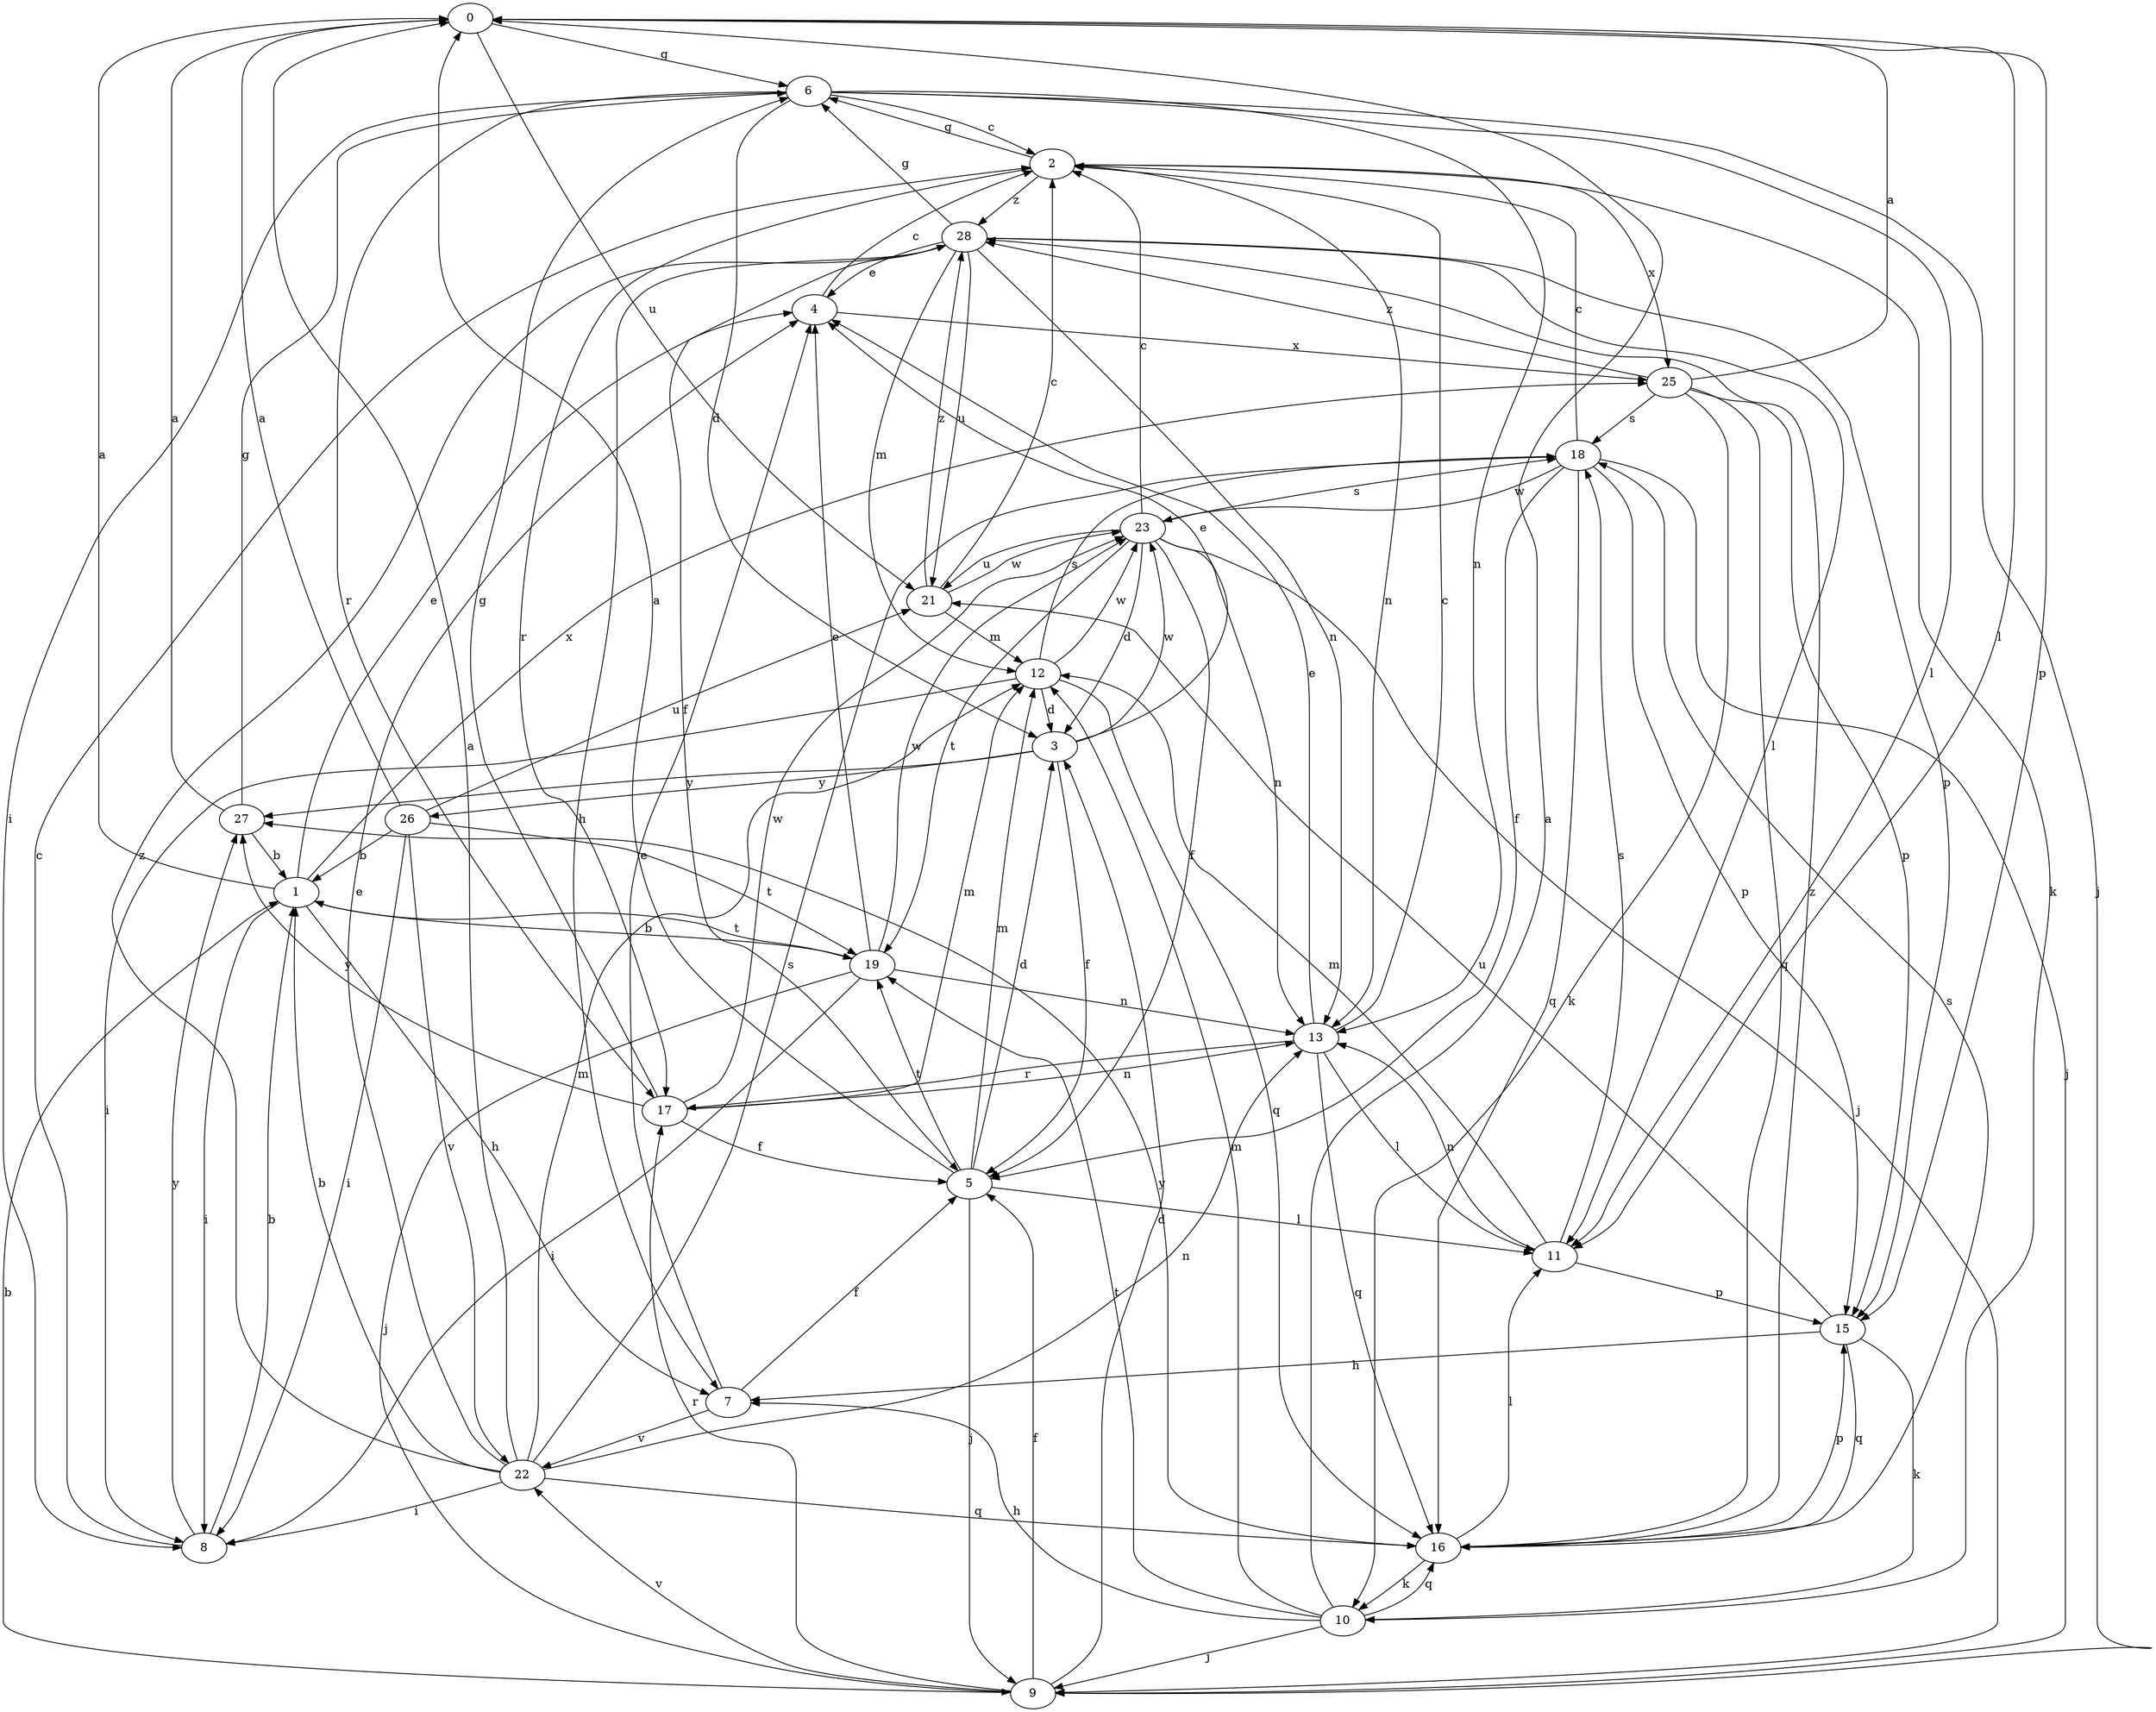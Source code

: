 strict digraph  {
0;
1;
2;
3;
4;
5;
6;
7;
8;
9;
10;
11;
12;
13;
15;
16;
17;
18;
19;
21;
22;
23;
25;
26;
27;
28;
0 -> 6  [label=g];
0 -> 11  [label=l];
0 -> 15  [label=p];
0 -> 21  [label=u];
1 -> 0  [label=a];
1 -> 4  [label=e];
1 -> 7  [label=h];
1 -> 8  [label=i];
1 -> 19  [label=t];
1 -> 25  [label=x];
2 -> 6  [label=g];
2 -> 10  [label=k];
2 -> 13  [label=n];
2 -> 17  [label=r];
2 -> 25  [label=x];
2 -> 28  [label=z];
3 -> 4  [label=e];
3 -> 5  [label=f];
3 -> 23  [label=w];
3 -> 26  [label=y];
3 -> 27  [label=y];
4 -> 2  [label=c];
4 -> 25  [label=x];
5 -> 0  [label=a];
5 -> 3  [label=d];
5 -> 9  [label=j];
5 -> 11  [label=l];
5 -> 12  [label=m];
5 -> 19  [label=t];
6 -> 2  [label=c];
6 -> 3  [label=d];
6 -> 8  [label=i];
6 -> 9  [label=j];
6 -> 11  [label=l];
6 -> 13  [label=n];
6 -> 17  [label=r];
7 -> 4  [label=e];
7 -> 5  [label=f];
7 -> 22  [label=v];
8 -> 1  [label=b];
8 -> 2  [label=c];
8 -> 27  [label=y];
9 -> 1  [label=b];
9 -> 3  [label=d];
9 -> 5  [label=f];
9 -> 17  [label=r];
9 -> 22  [label=v];
10 -> 0  [label=a];
10 -> 7  [label=h];
10 -> 9  [label=j];
10 -> 12  [label=m];
10 -> 16  [label=q];
10 -> 19  [label=t];
11 -> 12  [label=m];
11 -> 13  [label=n];
11 -> 15  [label=p];
11 -> 18  [label=s];
12 -> 3  [label=d];
12 -> 8  [label=i];
12 -> 16  [label=q];
12 -> 18  [label=s];
12 -> 23  [label=w];
13 -> 2  [label=c];
13 -> 4  [label=e];
13 -> 11  [label=l];
13 -> 16  [label=q];
13 -> 17  [label=r];
15 -> 7  [label=h];
15 -> 10  [label=k];
15 -> 16  [label=q];
15 -> 21  [label=u];
16 -> 10  [label=k];
16 -> 11  [label=l];
16 -> 15  [label=p];
16 -> 18  [label=s];
16 -> 27  [label=y];
16 -> 28  [label=z];
17 -> 5  [label=f];
17 -> 6  [label=g];
17 -> 12  [label=m];
17 -> 13  [label=n];
17 -> 23  [label=w];
17 -> 27  [label=y];
18 -> 2  [label=c];
18 -> 5  [label=f];
18 -> 9  [label=j];
18 -> 15  [label=p];
18 -> 16  [label=q];
18 -> 23  [label=w];
19 -> 1  [label=b];
19 -> 4  [label=e];
19 -> 8  [label=i];
19 -> 9  [label=j];
19 -> 13  [label=n];
19 -> 23  [label=w];
21 -> 2  [label=c];
21 -> 12  [label=m];
21 -> 23  [label=w];
21 -> 28  [label=z];
22 -> 0  [label=a];
22 -> 1  [label=b];
22 -> 4  [label=e];
22 -> 8  [label=i];
22 -> 12  [label=m];
22 -> 13  [label=n];
22 -> 16  [label=q];
22 -> 18  [label=s];
22 -> 28  [label=z];
23 -> 2  [label=c];
23 -> 3  [label=d];
23 -> 5  [label=f];
23 -> 9  [label=j];
23 -> 13  [label=n];
23 -> 18  [label=s];
23 -> 19  [label=t];
23 -> 21  [label=u];
25 -> 0  [label=a];
25 -> 10  [label=k];
25 -> 15  [label=p];
25 -> 16  [label=q];
25 -> 18  [label=s];
25 -> 28  [label=z];
26 -> 0  [label=a];
26 -> 1  [label=b];
26 -> 8  [label=i];
26 -> 19  [label=t];
26 -> 21  [label=u];
26 -> 22  [label=v];
27 -> 0  [label=a];
27 -> 1  [label=b];
27 -> 6  [label=g];
28 -> 4  [label=e];
28 -> 5  [label=f];
28 -> 6  [label=g];
28 -> 7  [label=h];
28 -> 11  [label=l];
28 -> 12  [label=m];
28 -> 13  [label=n];
28 -> 15  [label=p];
28 -> 21  [label=u];
}
